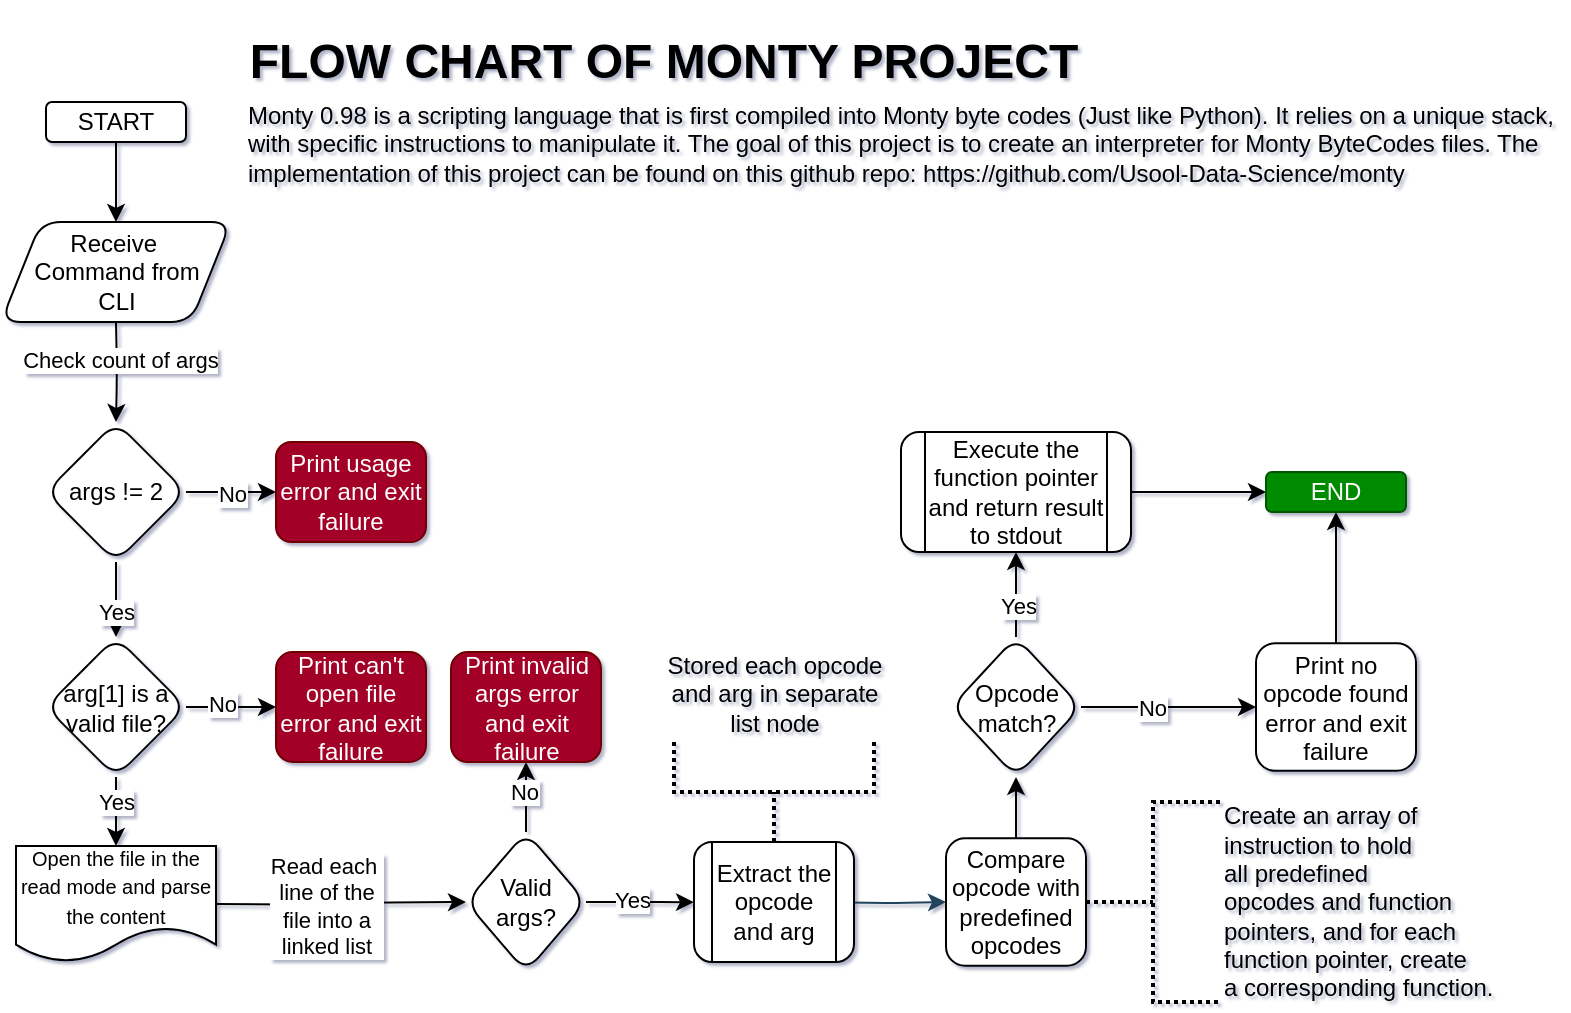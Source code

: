 <mxfile version="22.1.8" type="github">
  <diagram id="C5RBs43oDa-KdzZeNtuy" name="Page-1">
    <mxGraphModel dx="836" dy="1296" grid="0" gridSize="10" guides="1" tooltips="1" connect="1" arrows="1" fold="1" page="1" pageScale="1" pageWidth="1169" pageHeight="827" math="0" shadow="1">
      <root>
        <mxCell id="WIyWlLk6GJQsqaUBKTNV-0" />
        <mxCell id="WIyWlLk6GJQsqaUBKTNV-1" parent="WIyWlLk6GJQsqaUBKTNV-0" />
        <mxCell id="0wCFsdbysDWYnxFJeVAg-2" value="" style="edgeStyle=orthogonalEdgeStyle;rounded=1;orthogonalLoop=1;jettySize=auto;html=1;" edge="1" parent="WIyWlLk6GJQsqaUBKTNV-1" source="0wCFsdbysDWYnxFJeVAg-0">
          <mxGeometry relative="1" as="geometry">
            <mxPoint x="125" y="100" as="targetPoint" />
          </mxGeometry>
        </mxCell>
        <mxCell id="0wCFsdbysDWYnxFJeVAg-0" value="START" style="rounded=1;whiteSpace=wrap;html=1;" vertex="1" parent="WIyWlLk6GJQsqaUBKTNV-1">
          <mxGeometry x="90" y="40" width="70" height="20" as="geometry" />
        </mxCell>
        <mxCell id="0wCFsdbysDWYnxFJeVAg-4" value="" style="edgeStyle=orthogonalEdgeStyle;rounded=1;orthogonalLoop=1;jettySize=auto;html=1;" edge="1" parent="WIyWlLk6GJQsqaUBKTNV-1" target="0wCFsdbysDWYnxFJeVAg-3">
          <mxGeometry relative="1" as="geometry">
            <mxPoint x="125" y="150" as="sourcePoint" />
          </mxGeometry>
        </mxCell>
        <mxCell id="0wCFsdbysDWYnxFJeVAg-9" value="Check count of args" style="edgeLabel;html=1;align=center;verticalAlign=middle;resizable=0;points=[];rounded=1;" vertex="1" connectable="0" parent="0wCFsdbysDWYnxFJeVAg-4">
          <mxGeometry x="-0.24" y="1" relative="1" as="geometry">
            <mxPoint as="offset" />
          </mxGeometry>
        </mxCell>
        <mxCell id="0wCFsdbysDWYnxFJeVAg-7" value="" style="edgeStyle=orthogonalEdgeStyle;rounded=1;orthogonalLoop=1;jettySize=auto;html=1;" edge="1" parent="WIyWlLk6GJQsqaUBKTNV-1" source="0wCFsdbysDWYnxFJeVAg-3" target="0wCFsdbysDWYnxFJeVAg-5">
          <mxGeometry relative="1" as="geometry" />
        </mxCell>
        <mxCell id="0wCFsdbysDWYnxFJeVAg-10" value="No" style="edgeLabel;html=1;align=center;verticalAlign=middle;resizable=0;points=[];rounded=1;" vertex="1" connectable="0" parent="0wCFsdbysDWYnxFJeVAg-7">
          <mxGeometry y="-1" relative="1" as="geometry">
            <mxPoint as="offset" />
          </mxGeometry>
        </mxCell>
        <mxCell id="0wCFsdbysDWYnxFJeVAg-13" value="" style="edgeStyle=orthogonalEdgeStyle;rounded=1;orthogonalLoop=1;jettySize=auto;html=1;" edge="1" parent="WIyWlLk6GJQsqaUBKTNV-1" source="0wCFsdbysDWYnxFJeVAg-3" target="0wCFsdbysDWYnxFJeVAg-12">
          <mxGeometry relative="1" as="geometry" />
        </mxCell>
        <mxCell id="0wCFsdbysDWYnxFJeVAg-33" value="Yes" style="edgeLabel;html=1;align=center;verticalAlign=middle;resizable=0;points=[];rounded=1;" vertex="1" connectable="0" parent="0wCFsdbysDWYnxFJeVAg-13">
          <mxGeometry x="0.409" relative="1" as="geometry">
            <mxPoint as="offset" />
          </mxGeometry>
        </mxCell>
        <mxCell id="0wCFsdbysDWYnxFJeVAg-3" value="args != 2" style="rhombus;whiteSpace=wrap;html=1;rounded=1;" vertex="1" parent="WIyWlLk6GJQsqaUBKTNV-1">
          <mxGeometry x="90" y="200" width="70" height="70" as="geometry" />
        </mxCell>
        <mxCell id="0wCFsdbysDWYnxFJeVAg-5" value="Print usage error and exit failure" style="rounded=1;whiteSpace=wrap;html=1;fillColor=#a20025;fontColor=#ffffff;strokeColor=#6F0000;" vertex="1" parent="WIyWlLk6GJQsqaUBKTNV-1">
          <mxGeometry x="205" y="210" width="75" height="50" as="geometry" />
        </mxCell>
        <mxCell id="0wCFsdbysDWYnxFJeVAg-16" value="" style="edgeStyle=orthogonalEdgeStyle;rounded=1;orthogonalLoop=1;jettySize=auto;html=1;" edge="1" parent="WIyWlLk6GJQsqaUBKTNV-1" source="0wCFsdbysDWYnxFJeVAg-12" target="0wCFsdbysDWYnxFJeVAg-14">
          <mxGeometry relative="1" as="geometry" />
        </mxCell>
        <mxCell id="0wCFsdbysDWYnxFJeVAg-19" value="No" style="edgeLabel;html=1;align=center;verticalAlign=middle;resizable=0;points=[];rounded=1;" vertex="1" connectable="0" parent="0wCFsdbysDWYnxFJeVAg-16">
          <mxGeometry x="-0.2" y="2" relative="1" as="geometry">
            <mxPoint as="offset" />
          </mxGeometry>
        </mxCell>
        <mxCell id="0wCFsdbysDWYnxFJeVAg-17" value="" style="edgeStyle=orthogonalEdgeStyle;rounded=1;orthogonalLoop=1;jettySize=auto;html=1;" edge="1" parent="WIyWlLk6GJQsqaUBKTNV-1" source="0wCFsdbysDWYnxFJeVAg-12" target="0wCFsdbysDWYnxFJeVAg-31">
          <mxGeometry relative="1" as="geometry">
            <mxPoint x="125" y="410" as="targetPoint" />
          </mxGeometry>
        </mxCell>
        <mxCell id="0wCFsdbysDWYnxFJeVAg-18" value="Yes" style="edgeLabel;html=1;align=center;verticalAlign=middle;resizable=0;points=[];rounded=1;" vertex="1" connectable="0" parent="0wCFsdbysDWYnxFJeVAg-17">
          <mxGeometry x="0.28" relative="1" as="geometry">
            <mxPoint y="-6" as="offset" />
          </mxGeometry>
        </mxCell>
        <mxCell id="0wCFsdbysDWYnxFJeVAg-12" value="arg[1] is a valid file?" style="rhombus;whiteSpace=wrap;html=1;rounded=1;" vertex="1" parent="WIyWlLk6GJQsqaUBKTNV-1">
          <mxGeometry x="90" y="307.5" width="70" height="70" as="geometry" />
        </mxCell>
        <mxCell id="0wCFsdbysDWYnxFJeVAg-14" value="Print can&#39;t open file error and exit failure" style="rounded=1;whiteSpace=wrap;html=1;fillColor=#a20025;fontColor=#ffffff;strokeColor=#6F0000;" vertex="1" parent="WIyWlLk6GJQsqaUBKTNV-1">
          <mxGeometry x="205" y="315" width="75" height="55" as="geometry" />
        </mxCell>
        <mxCell id="0wCFsdbysDWYnxFJeVAg-21" value="" style="edgeStyle=orthogonalEdgeStyle;rounded=1;orthogonalLoop=1;jettySize=auto;html=1;exitX=1;exitY=0.5;exitDx=0;exitDy=0;" edge="1" parent="WIyWlLk6GJQsqaUBKTNV-1">
          <mxGeometry relative="1" as="geometry">
            <mxPoint x="175" y="441" as="sourcePoint" />
            <mxPoint x="300" y="440" as="targetPoint" />
          </mxGeometry>
        </mxCell>
        <mxCell id="0wCFsdbysDWYnxFJeVAg-22" value="Read each&amp;nbsp;&lt;br&gt;line of the&lt;br&gt;file into a&lt;br&gt;linked list" style="edgeLabel;html=1;align=center;verticalAlign=middle;resizable=0;points=[];rounded=1;" vertex="1" connectable="0" parent="0wCFsdbysDWYnxFJeVAg-21">
          <mxGeometry x="-0.127" relative="1" as="geometry">
            <mxPoint as="offset" />
          </mxGeometry>
        </mxCell>
        <mxCell id="0wCFsdbysDWYnxFJeVAg-27" value="" style="edgeStyle=orthogonalEdgeStyle;rounded=1;orthogonalLoop=1;jettySize=auto;html=1;" edge="1" parent="WIyWlLk6GJQsqaUBKTNV-1" source="0wCFsdbysDWYnxFJeVAg-20" target="0wCFsdbysDWYnxFJeVAg-25">
          <mxGeometry relative="1" as="geometry" />
        </mxCell>
        <mxCell id="0wCFsdbysDWYnxFJeVAg-29" value="No" style="edgeLabel;html=1;align=center;verticalAlign=middle;resizable=0;points=[];rounded=1;" vertex="1" connectable="0" parent="0wCFsdbysDWYnxFJeVAg-27">
          <mxGeometry x="-0.106" y="-1" relative="1" as="geometry">
            <mxPoint as="offset" />
          </mxGeometry>
        </mxCell>
        <mxCell id="0wCFsdbysDWYnxFJeVAg-28" value="" style="edgeStyle=orthogonalEdgeStyle;rounded=1;orthogonalLoop=1;jettySize=auto;html=1;" edge="1" parent="WIyWlLk6GJQsqaUBKTNV-1" source="0wCFsdbysDWYnxFJeVAg-20">
          <mxGeometry relative="1" as="geometry">
            <mxPoint x="414" y="440.1" as="targetPoint" />
          </mxGeometry>
        </mxCell>
        <mxCell id="0wCFsdbysDWYnxFJeVAg-30" value="Yes" style="edgeLabel;html=1;align=center;verticalAlign=middle;resizable=0;points=[];rounded=1;" vertex="1" connectable="0" parent="0wCFsdbysDWYnxFJeVAg-28">
          <mxGeometry x="-0.15" y="1" relative="1" as="geometry">
            <mxPoint as="offset" />
          </mxGeometry>
        </mxCell>
        <mxCell id="0wCFsdbysDWYnxFJeVAg-20" value="Valid args?" style="rhombus;whiteSpace=wrap;html=1;rounded=1;" vertex="1" parent="WIyWlLk6GJQsqaUBKTNV-1">
          <mxGeometry x="300" y="405" width="60" height="70" as="geometry" />
        </mxCell>
        <mxCell id="0wCFsdbysDWYnxFJeVAg-25" value="Print invalid&lt;br&gt;args error and exit failure" style="rounded=1;whiteSpace=wrap;html=1;fillColor=#a20025;fontColor=#ffffff;strokeColor=#6F0000;" vertex="1" parent="WIyWlLk6GJQsqaUBKTNV-1">
          <mxGeometry x="292.5" y="315.01" width="75" height="55" as="geometry" />
        </mxCell>
        <mxCell id="0wCFsdbysDWYnxFJeVAg-49" value="" style="edgeStyle=orthogonalEdgeStyle;rounded=1;orthogonalLoop=1;jettySize=auto;html=1;strokeColor=#23445D;" edge="1" parent="WIyWlLk6GJQsqaUBKTNV-1" target="0wCFsdbysDWYnxFJeVAg-48">
          <mxGeometry relative="1" as="geometry">
            <mxPoint x="480" y="440.1" as="sourcePoint" />
          </mxGeometry>
        </mxCell>
        <mxCell id="0wCFsdbysDWYnxFJeVAg-31" value="&lt;font style=&quot;font-size: 10px;&quot;&gt;Open the file in the read mode and parse the content&lt;/font&gt;" style="shape=document;whiteSpace=wrap;html=1;boundedLbl=1;rounded=1;" vertex="1" parent="WIyWlLk6GJQsqaUBKTNV-1">
          <mxGeometry x="75" y="412" width="100" height="58" as="geometry" />
        </mxCell>
        <mxCell id="0wCFsdbysDWYnxFJeVAg-32" value="Receive&amp;nbsp;&lt;br&gt;Command from&lt;br&gt;CLI" style="shape=parallelogram;perimeter=parallelogramPerimeter;whiteSpace=wrap;html=1;fixedSize=1;rounded=1;" vertex="1" parent="WIyWlLk6GJQsqaUBKTNV-1">
          <mxGeometry x="67.5" y="100" width="115" height="50" as="geometry" />
        </mxCell>
        <mxCell id="0wCFsdbysDWYnxFJeVAg-67" value="" style="edgeStyle=orthogonalEdgeStyle;rounded=1;orthogonalLoop=1;jettySize=auto;html=1;" edge="1" parent="WIyWlLk6GJQsqaUBKTNV-1" source="0wCFsdbysDWYnxFJeVAg-48" target="0wCFsdbysDWYnxFJeVAg-61">
          <mxGeometry relative="1" as="geometry" />
        </mxCell>
        <mxCell id="0wCFsdbysDWYnxFJeVAg-48" value="Compare opcode with predefined opcodes" style="rounded=1;whiteSpace=wrap;html=1;" vertex="1" parent="WIyWlLk6GJQsqaUBKTNV-1">
          <mxGeometry x="540" y="408.13" width="70" height="63.75" as="geometry" />
        </mxCell>
        <mxCell id="0wCFsdbysDWYnxFJeVAg-52" value="Extract the opcode and arg" style="shape=process;whiteSpace=wrap;html=1;backgroundOutline=1;rounded=1;" vertex="1" parent="WIyWlLk6GJQsqaUBKTNV-1">
          <mxGeometry x="414" y="410" width="80" height="60" as="geometry" />
        </mxCell>
        <mxCell id="0wCFsdbysDWYnxFJeVAg-53" value="Stored each opcode&lt;br&gt;and arg in separate&lt;br&gt;list node" style="strokeWidth=2;html=1;shape=mxgraph.flowchart.annotation_2;align=center;labelPosition=center;pointerEvents=1;verticalAlign=bottom;fontFamily=Helvetica;fontSize=12;flipH=1;flipV=1;direction=south;horizontal=1;verticalLabelPosition=top;dashed=1;dashPattern=1 1;rounded=1;" vertex="1" parent="WIyWlLk6GJQsqaUBKTNV-1">
          <mxGeometry x="404" y="360" width="100" height="50" as="geometry" />
        </mxCell>
        <mxCell id="0wCFsdbysDWYnxFJeVAg-59" value="Create an array of&lt;br&gt;instruction to hold&amp;nbsp;&lt;br&gt;all predefined&amp;nbsp;&lt;br&gt;opcodes and function&lt;br&gt;pointers, and for each&lt;br&gt;function pointer, create&lt;br&gt;a corresponding function." style="strokeWidth=2;html=1;shape=mxgraph.flowchart.annotation_2;align=left;labelPosition=right;pointerEvents=1;verticalAlign=middle;fontFamily=Helvetica;fontSize=12;flipH=1;flipV=1;direction=west;horizontal=1;verticalLabelPosition=middle;dashed=1;dashPattern=1 1;rounded=1;" vertex="1" parent="WIyWlLk6GJQsqaUBKTNV-1">
          <mxGeometry x="610" y="390" width="67" height="100" as="geometry" />
        </mxCell>
        <mxCell id="0wCFsdbysDWYnxFJeVAg-68" value="" style="edgeStyle=orthogonalEdgeStyle;rounded=1;orthogonalLoop=1;jettySize=auto;html=1;" edge="1" parent="WIyWlLk6GJQsqaUBKTNV-1" source="0wCFsdbysDWYnxFJeVAg-61" target="0wCFsdbysDWYnxFJeVAg-65">
          <mxGeometry relative="1" as="geometry" />
        </mxCell>
        <mxCell id="0wCFsdbysDWYnxFJeVAg-69" value="Yes" style="edgeLabel;html=1;align=center;verticalAlign=middle;resizable=0;points=[];" vertex="1" connectable="0" parent="0wCFsdbysDWYnxFJeVAg-68">
          <mxGeometry x="-0.271" relative="1" as="geometry">
            <mxPoint x="1" as="offset" />
          </mxGeometry>
        </mxCell>
        <mxCell id="0wCFsdbysDWYnxFJeVAg-75" value="" style="edgeStyle=orthogonalEdgeStyle;rounded=1;orthogonalLoop=1;jettySize=auto;html=1;" edge="1" parent="WIyWlLk6GJQsqaUBKTNV-1" source="0wCFsdbysDWYnxFJeVAg-61" target="0wCFsdbysDWYnxFJeVAg-74">
          <mxGeometry relative="1" as="geometry" />
        </mxCell>
        <mxCell id="0wCFsdbysDWYnxFJeVAg-76" value="No" style="edgeLabel;html=1;align=center;verticalAlign=middle;resizable=0;points=[];" vertex="1" connectable="0" parent="0wCFsdbysDWYnxFJeVAg-75">
          <mxGeometry x="-0.2" y="1" relative="1" as="geometry">
            <mxPoint y="1" as="offset" />
          </mxGeometry>
        </mxCell>
        <mxCell id="0wCFsdbysDWYnxFJeVAg-61" value="Opcode&lt;br&gt;match?" style="rhombus;whiteSpace=wrap;html=1;rounded=1;" vertex="1" parent="WIyWlLk6GJQsqaUBKTNV-1">
          <mxGeometry x="542.5" y="307.5" width="65" height="70" as="geometry" />
        </mxCell>
        <mxCell id="0wCFsdbysDWYnxFJeVAg-79" value="" style="edgeStyle=orthogonalEdgeStyle;rounded=1;orthogonalLoop=1;jettySize=auto;html=1;" edge="1" parent="WIyWlLk6GJQsqaUBKTNV-1" source="0wCFsdbysDWYnxFJeVAg-65" target="0wCFsdbysDWYnxFJeVAg-77">
          <mxGeometry relative="1" as="geometry" />
        </mxCell>
        <mxCell id="0wCFsdbysDWYnxFJeVAg-65" value="Execute the function pointer and return result to stdout" style="shape=process;whiteSpace=wrap;html=1;backgroundOutline=1;rounded=1;" vertex="1" parent="WIyWlLk6GJQsqaUBKTNV-1">
          <mxGeometry x="517.5" y="205" width="115" height="60" as="geometry" />
        </mxCell>
        <mxCell id="0wCFsdbysDWYnxFJeVAg-78" value="" style="edgeStyle=orthogonalEdgeStyle;rounded=1;orthogonalLoop=1;jettySize=auto;html=1;" edge="1" parent="WIyWlLk6GJQsqaUBKTNV-1" source="0wCFsdbysDWYnxFJeVAg-74" target="0wCFsdbysDWYnxFJeVAg-77">
          <mxGeometry relative="1" as="geometry" />
        </mxCell>
        <mxCell id="0wCFsdbysDWYnxFJeVAg-74" value="Print no opcode found error and exit failure" style="rounded=1;whiteSpace=wrap;html=1;" vertex="1" parent="WIyWlLk6GJQsqaUBKTNV-1">
          <mxGeometry x="695" y="310.63" width="80" height="63.75" as="geometry" />
        </mxCell>
        <mxCell id="0wCFsdbysDWYnxFJeVAg-77" value="END" style="rounded=1;whiteSpace=wrap;html=1;fillColor=#008a00;fontColor=#ffffff;strokeColor=#005700;" vertex="1" parent="WIyWlLk6GJQsqaUBKTNV-1">
          <mxGeometry x="700" y="225" width="70" height="20" as="geometry" />
        </mxCell>
        <mxCell id="0wCFsdbysDWYnxFJeVAg-99" value="&lt;h1&gt;&lt;font face=&quot;Helvetica&quot;&gt;FLOW CHART OF MONTY PROJECT&lt;/font&gt;&lt;/h1&gt;" style="text;strokeColor=none;align=center;fillColor=none;html=1;verticalAlign=middle;whiteSpace=wrap;rounded=0;" vertex="1" parent="WIyWlLk6GJQsqaUBKTNV-1">
          <mxGeometry x="182.5" y="5" width="432" height="30" as="geometry" />
        </mxCell>
        <mxCell id="0wCFsdbysDWYnxFJeVAg-100" value="Monty 0.98 is a scripting language that is first compiled into Monty byte codes (Just like Python). It relies on a unique stack, with specific instructions to manipulate it. The goal of this project is to create an interpreter for Monty ByteCodes files. The implementation of this project can be found on this github repo:&amp;nbsp;https://github.com/Usool-Data-Science/monty" style="text;strokeColor=none;align=left;fillColor=none;html=1;verticalAlign=middle;whiteSpace=wrap;rounded=0;" vertex="1" parent="WIyWlLk6GJQsqaUBKTNV-1">
          <mxGeometry x="189" y="40" width="659" height="42" as="geometry" />
        </mxCell>
      </root>
    </mxGraphModel>
  </diagram>
</mxfile>
